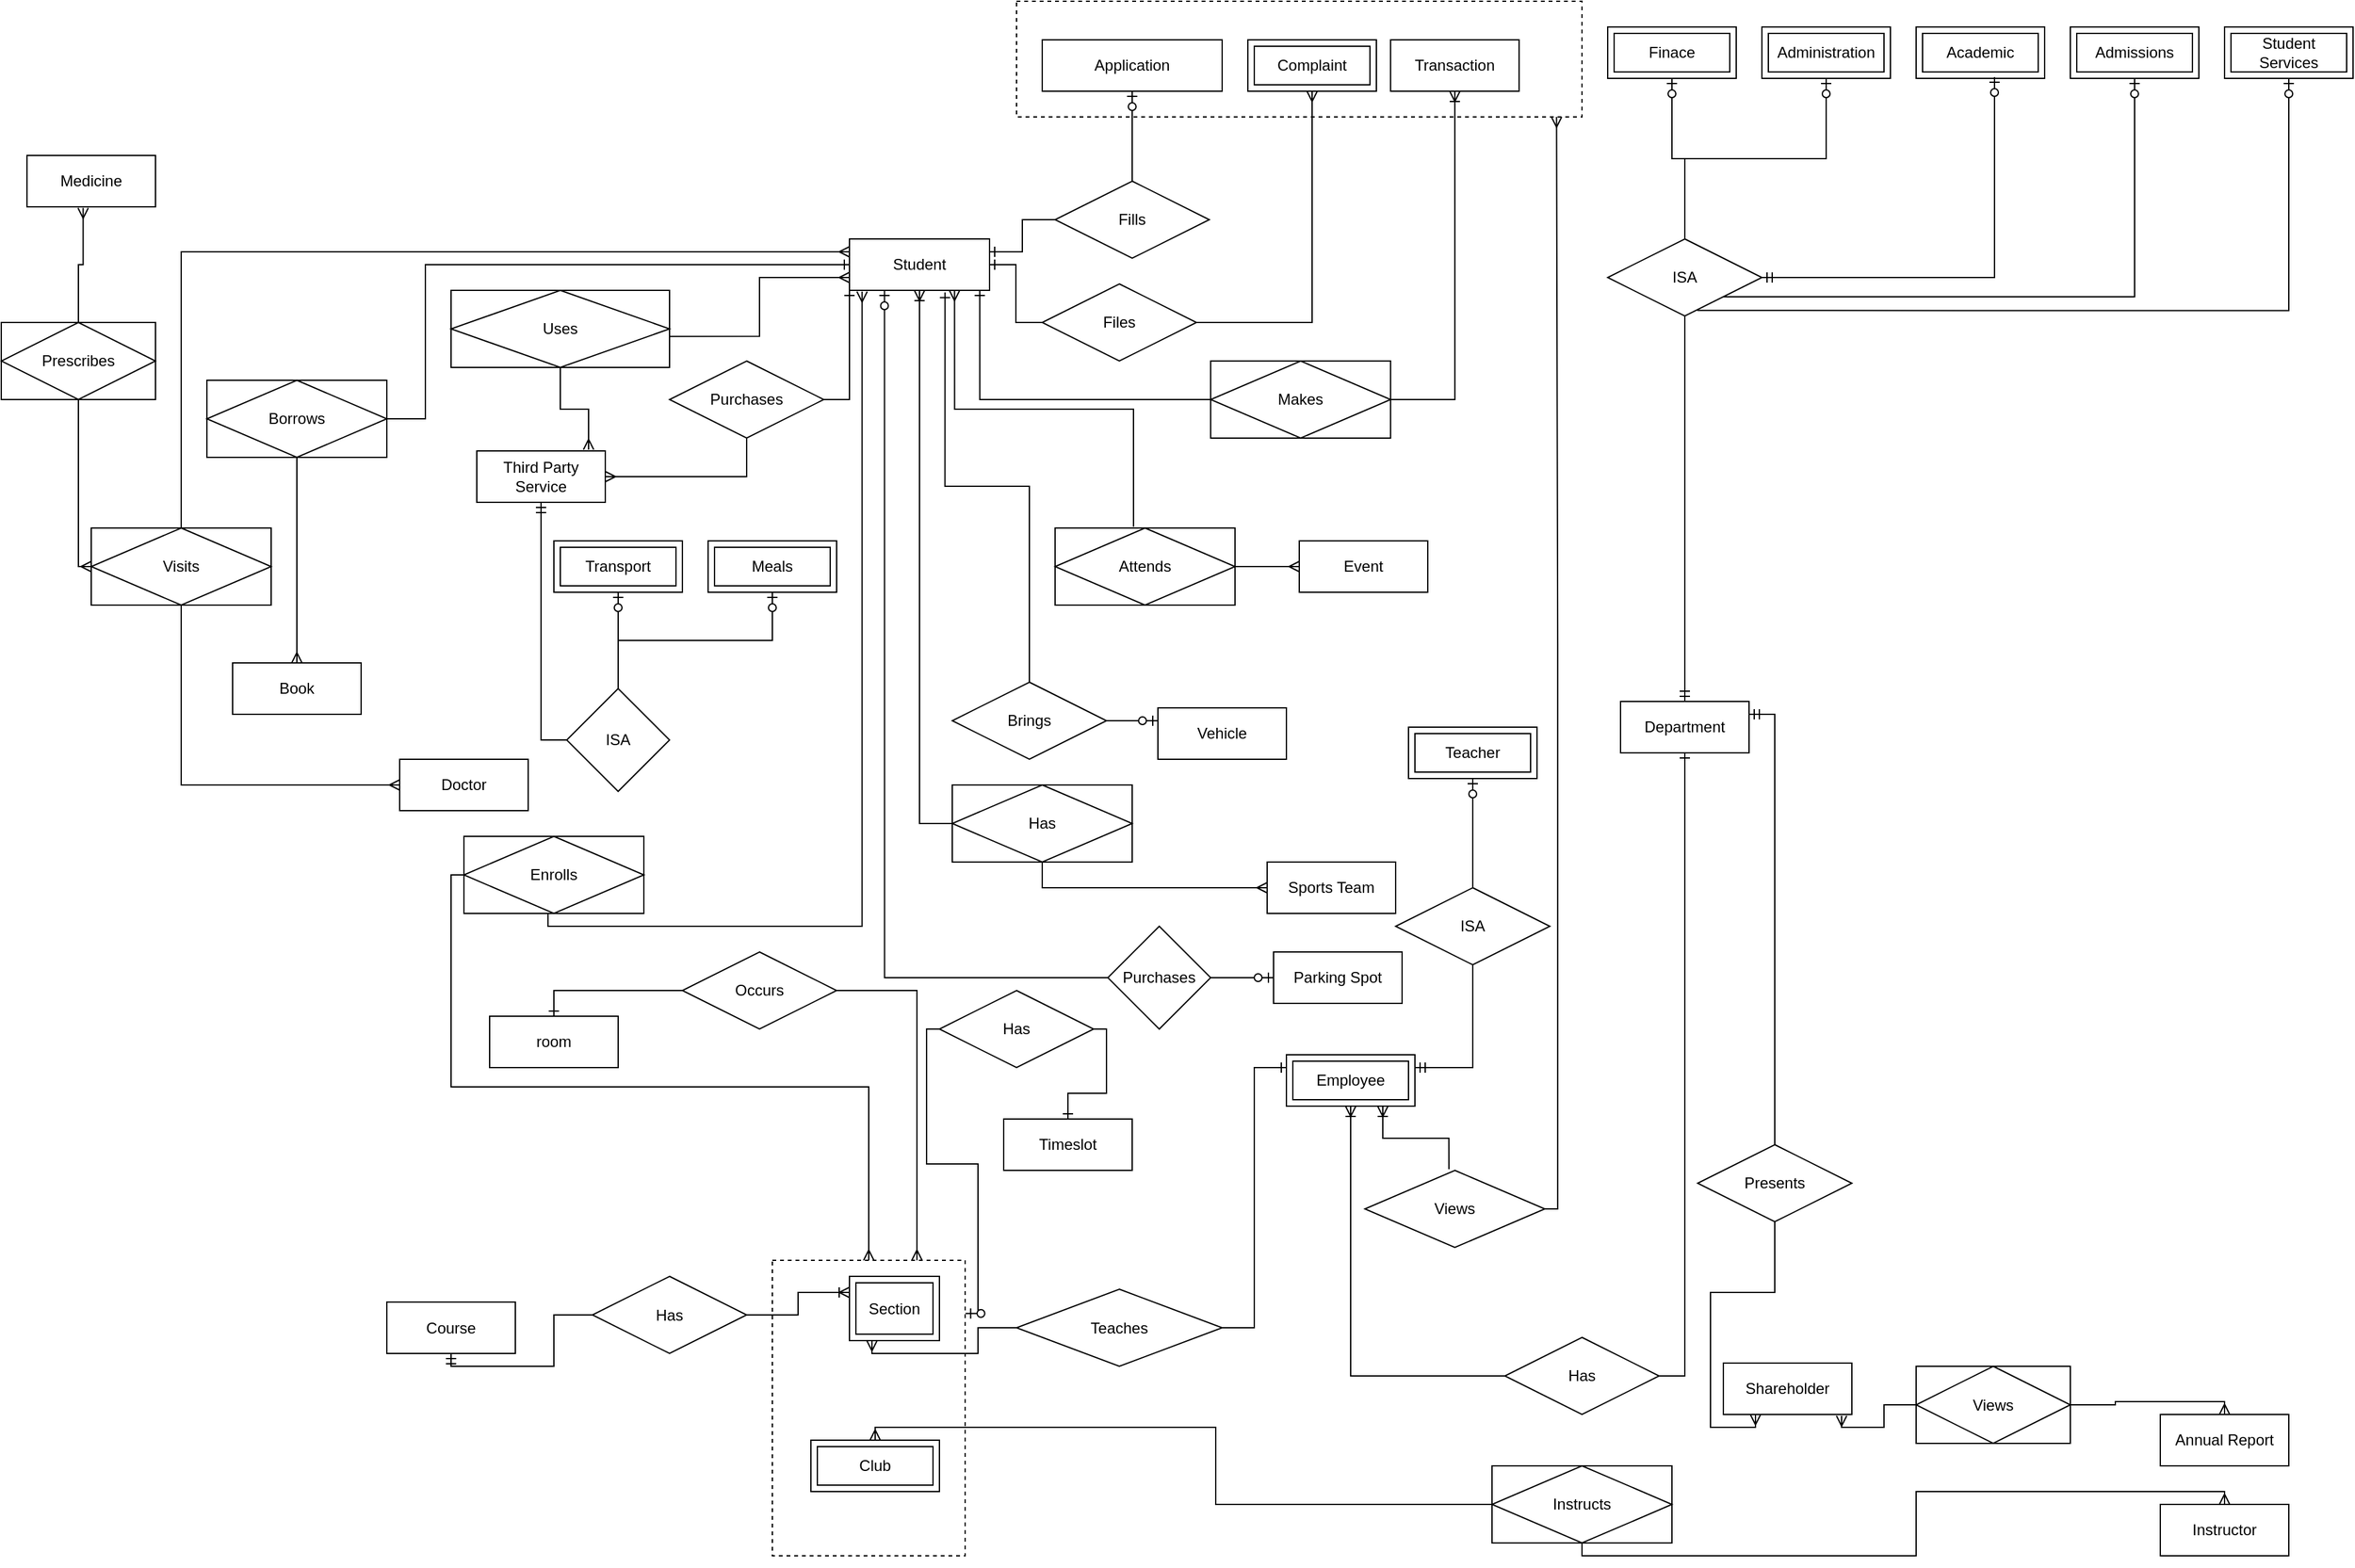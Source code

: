 <mxfile version="17.0.0" type="device"><diagram id="R2lEEEUBdFMjLlhIrx00" name="Page-1"><mxGraphModel dx="-1499" dy="3424" grid="1" gridSize="10" guides="1" tooltips="1" connect="1" arrows="1" fold="1" page="1" pageScale="1" pageWidth="850" pageHeight="1100" math="0" shadow="0" extFonts="Permanent Marker^https://fonts.googleapis.com/css?family=Permanent+Marker"><root><mxCell id="0"/><mxCell id="1" parent="0"/><mxCell id="kJgljm-TFqmioQHPoVgg-9" value="Student" style="whiteSpace=wrap;html=1;align=center;verticalAlign=middle;" parent="1" vertex="1"><mxGeometry x="4350" y="-1895" width="109" height="40" as="geometry"/></mxCell><mxCell id="kJgljm-TFqmioQHPoVgg-23" value="Department" style="whiteSpace=wrap;html=1;align=center;verticalAlign=middle;" parent="1" vertex="1"><mxGeometry x="4950" y="-1535" width="100" height="40" as="geometry"/></mxCell><mxCell id="kJgljm-TFqmioQHPoVgg-28" value="Application" style="whiteSpace=wrap;html=1;align=center;verticalAlign=middle;" parent="1" vertex="1"><mxGeometry x="4500" y="-2050" width="140" height="40" as="geometry"/></mxCell><mxCell id="kJgljm-TFqmioQHPoVgg-39" value="Employee" style="shape=ext;margin=3;double=1;whiteSpace=wrap;html=1;align=center;verticalAlign=middle;" parent="1" vertex="1"><mxGeometry x="4690" y="-1260" width="100" height="40" as="geometry"/></mxCell><mxCell id="kJgljm-TFqmioQHPoVgg-48" value="Parking Spot" style="whiteSpace=wrap;html=1;align=center;verticalAlign=middle;" parent="1" vertex="1"><mxGeometry x="4680" y="-1340" width="100" height="40" as="geometry"/></mxCell><mxCell id="kJgljm-TFqmioQHPoVgg-53" value="Course" style="whiteSpace=wrap;html=1;align=center;verticalAlign=middle;" parent="1" vertex="1"><mxGeometry x="3990" y="-1067.5" width="100" height="40" as="geometry"/></mxCell><mxCell id="kJgljm-TFqmioQHPoVgg-60" value="Section" style="shape=ext;margin=3;double=1;whiteSpace=wrap;html=1;align=center;fontFamily=Helvetica;fontSize=12;fontColor=rgb(0, 0, 0);strokeColor=rgb(0, 0, 0);fillColor=rgb(255, 255, 255);verticalAlign=middle;" parent="1" vertex="1"><mxGeometry x="4350" y="-1087.5" width="70" height="50" as="geometry"/></mxCell><mxCell id="kJgljm-TFqmioQHPoVgg-70" value="Teacher" style="shape=ext;margin=3;double=1;whiteSpace=wrap;html=1;align=center;fontFamily=Helvetica;fontSize=12;fontColor=rgb(0, 0, 0);strokeColor=rgb(0, 0, 0);fillColor=rgb(255, 255, 255);verticalAlign=middle;" parent="1" vertex="1"><mxGeometry x="4785" y="-1515" width="100" height="40" as="geometry"/></mxCell><mxCell id="kJgljm-TFqmioQHPoVgg-76" value="Third Party Service" style="whiteSpace=wrap;html=1;align=center;fontFamily=Helvetica;fontSize=12;fontColor=rgb(0, 0, 0);strokeColor=rgb(0, 0, 0);fillColor=rgb(255, 255, 255);" parent="1" vertex="1"><mxGeometry x="4060" y="-1730" width="100" height="40" as="geometry"/></mxCell><mxCell id="kJgljm-TFqmioQHPoVgg-83" value="Club" style="shape=ext;margin=3;double=1;whiteSpace=wrap;html=1;align=center;fontFamily=Helvetica;fontSize=12;fontColor=rgb(0, 0, 0);strokeColor=rgb(0, 0, 0);fillColor=rgb(255, 255, 255);verticalAlign=middle;" parent="1" vertex="1"><mxGeometry x="4320" y="-960" width="100" height="40" as="geometry"/></mxCell><mxCell id="kJgljm-TFqmioQHPoVgg-90" value="Instructor" style="whiteSpace=wrap;html=1;align=center;verticalAlign=middle;" parent="1" vertex="1"><mxGeometry x="5370" y="-910" width="100" height="40" as="geometry"/></mxCell><mxCell id="kJgljm-TFqmioQHPoVgg-95" value="Complaint" style="shape=ext;margin=3;double=1;whiteSpace=wrap;html=1;align=center;fontFamily=Helvetica;fontSize=12;fontColor=rgb(0, 0, 0);strokeColor=rgb(0, 0, 0);fillColor=rgb(255, 255, 255);verticalAlign=middle;" parent="1" vertex="1"><mxGeometry x="4660" y="-2050" width="100" height="40" as="geometry"/></mxCell><mxCell id="kJgljm-TFqmioQHPoVgg-102" value="Book" style="whiteSpace=wrap;html=1;align=center;verticalAlign=middle;" parent="1" vertex="1"><mxGeometry x="3870" y="-1565" width="100" height="40" as="geometry"/></mxCell><mxCell id="kJgljm-TFqmioQHPoVgg-117" value="room" style="whiteSpace=wrap;html=1;align=center;verticalAlign=middle;" parent="1" vertex="1"><mxGeometry x="4070" y="-1290" width="100" height="40" as="geometry"/></mxCell><mxCell id="kJgljm-TFqmioQHPoVgg-129" value="Annual Report" style="whiteSpace=wrap;html=1;align=center;verticalAlign=middle;" parent="1" vertex="1"><mxGeometry x="5370" y="-980" width="100" height="40" as="geometry"/></mxCell><mxCell id="kJgljm-TFqmioQHPoVgg-141" value="Shareholder" style="whiteSpace=wrap;html=1;align=center;verticalAlign=middle;" parent="1" vertex="1"><mxGeometry x="5030" y="-1020" width="100" height="40" as="geometry"/></mxCell><mxCell id="kJgljm-TFqmioQHPoVgg-148" value="Timeslot" style="whiteSpace=wrap;html=1;align=center;verticalAlign=middle;" parent="1" vertex="1"><mxGeometry x="4470" y="-1210" width="100" height="40" as="geometry"/></mxCell><mxCell id="kJgljm-TFqmioQHPoVgg-163" value="Doctor" style="whiteSpace=wrap;html=1;align=center;verticalAlign=middle;" parent="1" vertex="1"><mxGeometry x="4000" y="-1490" width="100" height="40" as="geometry"/></mxCell><mxCell id="kJgljm-TFqmioQHPoVgg-170" value="Medicine" style="whiteSpace=wrap;html=1;align=center;verticalAlign=middle;" parent="1" vertex="1"><mxGeometry x="3710" y="-1960" width="100" height="40" as="geometry"/></mxCell><mxCell id="kJgljm-TFqmioQHPoVgg-177" value="Event" style="whiteSpace=wrap;html=1;align=center;verticalAlign=middle;" parent="1" vertex="1"><mxGeometry x="4700" y="-1660" width="100" height="40" as="geometry"/></mxCell><mxCell id="kJgljm-TFqmioQHPoVgg-184" value="Sports Team" style="whiteSpace=wrap;html=1;align=center;verticalAlign=middle;" parent="1" vertex="1"><mxGeometry x="4675" y="-1410" width="100" height="40" as="geometry"/></mxCell><mxCell id="kJgljm-TFqmioQHPoVgg-197" value="Transaction" style="whiteSpace=wrap;html=1;align=center;verticalAlign=middle;" parent="1" vertex="1"><mxGeometry x="4771.07" y="-2050" width="100" height="40" as="geometry"/></mxCell><mxCell id="bBThpypVU6aCzgnlbDFg-17" value="Fills" style="shape=rhombus;perimeter=rhombusPerimeter;whiteSpace=wrap;html=1;align=center;verticalAlign=middle;" parent="1" vertex="1"><mxGeometry x="4510" y="-1940" width="120" height="60" as="geometry"/></mxCell><mxCell id="bBThpypVU6aCzgnlbDFg-18" value="" style="edgeStyle=orthogonalEdgeStyle;fontSize=12;html=1;endArrow=ERone;endFill=1;rounded=0;exitX=0;exitY=0.5;exitDx=0;exitDy=0;entryX=1;entryY=0.25;entryDx=0;entryDy=0;verticalAlign=middle;" parent="1" source="bBThpypVU6aCzgnlbDFg-17" target="kJgljm-TFqmioQHPoVgg-9" edge="1"><mxGeometry width="100" height="100" relative="1" as="geometry"><mxPoint x="3590" y="-1010" as="sourcePoint"/><mxPoint x="4510" y="-1780" as="targetPoint"/></mxGeometry></mxCell><mxCell id="bBThpypVU6aCzgnlbDFg-19" value="" style="edgeStyle=orthogonalEdgeStyle;fontSize=12;html=1;endArrow=ERzeroToOne;endFill=1;rounded=0;entryX=0.5;entryY=1;entryDx=0;entryDy=0;verticalAlign=middle;" parent="1" source="bBThpypVU6aCzgnlbDFg-17" target="kJgljm-TFqmioQHPoVgg-28" edge="1"><mxGeometry width="100" height="100" relative="1" as="geometry"><mxPoint x="2232.5" y="-1652.5" as="sourcePoint"/><mxPoint x="4372.5" y="-1932.5" as="targetPoint"/></mxGeometry></mxCell><mxCell id="bBThpypVU6aCzgnlbDFg-22" value="" style="edgeStyle=orthogonalEdgeStyle;fontSize=12;html=1;endArrow=ERone;endFill=1;rounded=0;entryX=0.682;entryY=1.042;entryDx=0;entryDy=0;entryPerimeter=0;exitX=0.5;exitY=0;exitDx=0;exitDy=0;verticalAlign=middle;" parent="1" source="y8WqryT-nxJEAWBiG_VN-16" target="kJgljm-TFqmioQHPoVgg-9" edge="1"><mxGeometry width="100" height="100" relative="1" as="geometry"><mxPoint x="4470" y="-1020" as="sourcePoint"/><mxPoint x="3590" y="-900" as="targetPoint"/></mxGeometry></mxCell><mxCell id="bBThpypVU6aCzgnlbDFg-23" value="" style="edgeStyle=orthogonalEdgeStyle;fontSize=12;html=1;endArrow=ERzeroToOne;endFill=1;rounded=0;entryX=0;entryY=0.25;entryDx=0;entryDy=0;verticalAlign=middle;exitX=1;exitY=0.5;exitDx=0;exitDy=0;" parent="1" source="y8WqryT-nxJEAWBiG_VN-16" target="y8WqryT-nxJEAWBiG_VN-7" edge="1"><mxGeometry width="100" height="100" relative="1" as="geometry"><mxPoint x="4530" y="-990" as="sourcePoint"/><mxPoint x="4875" y="-950" as="targetPoint"/></mxGeometry></mxCell><mxCell id="bBThpypVU6aCzgnlbDFg-24" value="Purchases" style="rhombus;whiteSpace=wrap;html=1;verticalAlign=middle;" parent="1" vertex="1"><mxGeometry x="4551.07" y="-1360" width="80" height="80" as="geometry"/></mxCell><mxCell id="bBThpypVU6aCzgnlbDFg-25" value="" style="edgeStyle=orthogonalEdgeStyle;fontSize=12;html=1;endArrow=ERzeroToOne;endFill=1;rounded=0;exitX=1;exitY=0.5;exitDx=0;exitDy=0;verticalAlign=middle;" parent="1" source="bBThpypVU6aCzgnlbDFg-24" target="kJgljm-TFqmioQHPoVgg-48" edge="1"><mxGeometry width="100" height="100" relative="1" as="geometry"><mxPoint x="2370" y="-590" as="sourcePoint"/><mxPoint x="2470" y="-690" as="targetPoint"/></mxGeometry></mxCell><mxCell id="bBThpypVU6aCzgnlbDFg-26" value="" style="edgeStyle=orthogonalEdgeStyle;fontSize=12;html=1;endArrow=ERzeroToOne;endFill=1;rounded=0;entryX=0.25;entryY=1;entryDx=0;entryDy=0;exitX=0;exitY=0.5;exitDx=0;exitDy=0;verticalAlign=middle;" parent="1" source="bBThpypVU6aCzgnlbDFg-24" target="kJgljm-TFqmioQHPoVgg-9" edge="1"><mxGeometry width="100" height="100" relative="1" as="geometry"><mxPoint x="3160" y="-650" as="sourcePoint"/><mxPoint x="3260" y="-750" as="targetPoint"/></mxGeometry></mxCell><mxCell id="bBThpypVU6aCzgnlbDFg-32" value="" style="edgeStyle=orthogonalEdgeStyle;fontSize=12;html=1;endArrow=ERmany;rounded=0;exitX=0;exitY=0.5;exitDx=0;exitDy=0;verticalAlign=middle;" parent="1" source="bBThpypVU6aCzgnlbDFg-34" target="bBThpypVU6aCzgnlbDFg-40" edge="1"><mxGeometry width="100" height="100" relative="1" as="geometry"><mxPoint x="1040" y="-690" as="sourcePoint"/><mxPoint x="1060" y="-850" as="targetPoint"/></mxGeometry></mxCell><mxCell id="bBThpypVU6aCzgnlbDFg-33" value="" style="edgeStyle=orthogonalEdgeStyle;fontSize=12;html=1;endArrow=ERmany;rounded=0;exitX=0.467;exitY=1;exitDx=0;exitDy=0;entryX=0.09;entryY=1.025;entryDx=0;entryDy=0;entryPerimeter=0;verticalAlign=middle;exitPerimeter=0;" parent="1" source="bBThpypVU6aCzgnlbDFg-34" target="kJgljm-TFqmioQHPoVgg-9" edge="1"><mxGeometry width="100" height="100" relative="1" as="geometry"><mxPoint x="1120" y="-690" as="sourcePoint"/><mxPoint x="1300" y="-820" as="targetPoint"/></mxGeometry></mxCell><mxCell id="bBThpypVU6aCzgnlbDFg-34" value="Enrolls" style="shape=associativeEntity;whiteSpace=wrap;html=1;align=center;verticalAlign=middle;" parent="1" vertex="1"><mxGeometry x="4050" y="-1430" width="140" height="60" as="geometry"/></mxCell><mxCell id="bBThpypVU6aCzgnlbDFg-38" value="" style="edgeStyle=orthogonalEdgeStyle;fontSize=12;html=1;endArrow=ERmany;rounded=0;entryX=0.25;entryY=1;entryDx=0;entryDy=0;exitX=0;exitY=0.5;exitDx=0;exitDy=0;verticalAlign=middle;" parent="1" source="y8WqryT-nxJEAWBiG_VN-14" target="kJgljm-TFqmioQHPoVgg-60" edge="1"><mxGeometry width="100" height="100" relative="1" as="geometry"><mxPoint x="4215" y="-830" as="sourcePoint"/><mxPoint x="4435" y="-637.5" as="targetPoint"/></mxGeometry></mxCell><mxCell id="bBThpypVU6aCzgnlbDFg-39" value="" style="edgeStyle=orthogonalEdgeStyle;fontSize=12;html=1;endArrow=ERone;endFill=1;rounded=0;verticalAlign=middle;entryX=0;entryY=0.25;entryDx=0;entryDy=0;exitX=1;exitY=0.5;exitDx=0;exitDy=0;" parent="1" source="y8WqryT-nxJEAWBiG_VN-14" target="kJgljm-TFqmioQHPoVgg-39" edge="1"><mxGeometry width="100" height="100" relative="1" as="geometry"><mxPoint x="3120" y="-50" as="sourcePoint"/><mxPoint x="5050" y="-370" as="targetPoint"/></mxGeometry></mxCell><mxCell id="bBThpypVU6aCzgnlbDFg-40" value="" style="rounded=0;whiteSpace=wrap;html=1;fillColor=none;dashed=1;verticalAlign=middle;" parent="1" vertex="1"><mxGeometry x="4290" y="-1100" width="150" height="230" as="geometry"/></mxCell><mxCell id="bBThpypVU6aCzgnlbDFg-41" value="ISA" style="rhombus;whiteSpace=wrap;html=1;fillColor=none;verticalAlign=middle;" parent="1" vertex="1"><mxGeometry x="4130" y="-1545" width="80" height="80" as="geometry"/></mxCell><mxCell id="bBThpypVU6aCzgnlbDFg-43" value="Meals" style="shape=ext;margin=3;double=1;whiteSpace=wrap;html=1;align=center;fillColor=none;verticalAlign=middle;" parent="1" vertex="1"><mxGeometry x="4240" y="-1660" width="100" height="40" as="geometry"/></mxCell><mxCell id="bBThpypVU6aCzgnlbDFg-44" value="Transport" style="shape=ext;margin=3;double=1;whiteSpace=wrap;html=1;align=center;fillColor=none;verticalAlign=middle;" parent="1" vertex="1"><mxGeometry x="4120" y="-1660" width="100" height="40" as="geometry"/></mxCell><mxCell id="bBThpypVU6aCzgnlbDFg-45" value="" style="edgeStyle=orthogonalEdgeStyle;fontSize=12;html=1;endArrow=ERzeroToOne;endFill=1;rounded=0;exitX=0.5;exitY=0;exitDx=0;exitDy=0;entryX=0.5;entryY=1;entryDx=0;entryDy=0;verticalAlign=middle;" parent="1" source="bBThpypVU6aCzgnlbDFg-41" target="bBThpypVU6aCzgnlbDFg-43" edge="1"><mxGeometry width="100" height="100" relative="1" as="geometry"><mxPoint x="3870" y="-1310" as="sourcePoint"/><mxPoint x="3970" y="-1410" as="targetPoint"/></mxGeometry></mxCell><mxCell id="bBThpypVU6aCzgnlbDFg-46" value="" style="edgeStyle=orthogonalEdgeStyle;fontSize=12;html=1;endArrow=ERzeroToOne;endFill=1;rounded=0;exitX=0.5;exitY=0;exitDx=0;exitDy=0;entryX=0.5;entryY=1;entryDx=0;entryDy=0;verticalAlign=middle;" parent="1" source="bBThpypVU6aCzgnlbDFg-41" target="bBThpypVU6aCzgnlbDFg-44" edge="1"><mxGeometry width="100" height="100" relative="1" as="geometry"><mxPoint x="3910" y="-1260" as="sourcePoint"/><mxPoint x="4150" y="-1320" as="targetPoint"/></mxGeometry></mxCell><mxCell id="bBThpypVU6aCzgnlbDFg-49" value="" style="edgeStyle=orthogonalEdgeStyle;fontSize=12;html=1;endArrow=ERmandOne;rounded=0;entryX=0.5;entryY=1;entryDx=0;entryDy=0;exitX=0;exitY=0.5;exitDx=0;exitDy=0;verticalAlign=middle;" parent="1" source="bBThpypVU6aCzgnlbDFg-41" target="kJgljm-TFqmioQHPoVgg-76" edge="1"><mxGeometry width="100" height="100" relative="1" as="geometry"><mxPoint x="2970" y="-590" as="sourcePoint"/><mxPoint x="3070" y="-690" as="targetPoint"/></mxGeometry></mxCell><mxCell id="bBThpypVU6aCzgnlbDFg-53" value="" style="edgeStyle=orthogonalEdgeStyle;fontSize=12;html=1;endArrow=ERmany;rounded=0;exitX=0.5;exitY=1;exitDx=0;exitDy=0;entryX=1;entryY=0.5;entryDx=0;entryDy=0;verticalAlign=middle;" parent="1" source="y8WqryT-nxJEAWBiG_VN-17" target="kJgljm-TFqmioQHPoVgg-76" edge="1"><mxGeometry width="100" height="100" relative="1" as="geometry"><mxPoint x="4265" y="-670" as="sourcePoint"/><mxPoint x="3690" y="-380" as="targetPoint"/></mxGeometry></mxCell><mxCell id="bBThpypVU6aCzgnlbDFg-54" value="" style="edgeStyle=orthogonalEdgeStyle;fontSize=12;html=1;endArrow=ERone;endFill=1;rounded=0;exitX=1;exitY=0.5;exitDx=0;exitDy=0;entryX=0;entryY=1;entryDx=0;entryDy=0;verticalAlign=middle;" parent="1" source="y8WqryT-nxJEAWBiG_VN-17" target="kJgljm-TFqmioQHPoVgg-9" edge="1"><mxGeometry width="100" height="100" relative="1" as="geometry"><mxPoint x="4265" y="-730" as="sourcePoint"/><mxPoint x="3950" y="-720" as="targetPoint"/></mxGeometry></mxCell><mxCell id="bBThpypVU6aCzgnlbDFg-59" value="" style="edgeStyle=orthogonalEdgeStyle;fontSize=12;html=1;endArrow=ERmany;rounded=0;entryX=0.87;entryY=-0.025;entryDx=0;entryDy=0;entryPerimeter=0;verticalAlign=middle;" parent="1" source="YHPPFGFbUTBB-6Nilrmf-4" target="kJgljm-TFqmioQHPoVgg-76" edge="1"><mxGeometry width="100" height="100" relative="1" as="geometry"><mxPoint x="4290" y="-1820" as="sourcePoint"/><mxPoint x="500" y="-1105" as="targetPoint"/></mxGeometry></mxCell><mxCell id="bBThpypVU6aCzgnlbDFg-60" value="" style="edgeStyle=orthogonalEdgeStyle;fontSize=12;html=1;endArrow=ERmany;rounded=0;entryX=0;entryY=0.75;entryDx=0;entryDy=0;verticalAlign=middle;exitX=0.973;exitY=0.597;exitDx=0;exitDy=0;exitPerimeter=0;" parent="1" source="YHPPFGFbUTBB-6Nilrmf-4" target="kJgljm-TFqmioQHPoVgg-9" edge="1"><mxGeometry width="100" height="100" relative="1" as="geometry"><mxPoint x="4210" y="-650" as="sourcePoint"/><mxPoint x="4260" y="-1490" as="targetPoint"/></mxGeometry></mxCell><mxCell id="bBThpypVU6aCzgnlbDFg-62" value="" style="edgeStyle=orthogonalEdgeStyle;fontSize=12;html=1;endArrow=ERmany;rounded=0;entryX=0.5;entryY=1;entryDx=0;entryDy=0;verticalAlign=middle;exitX=1;exitY=0.5;exitDx=0;exitDy=0;" parent="1" source="y8WqryT-nxJEAWBiG_VN-10" target="kJgljm-TFqmioQHPoVgg-95" edge="1"><mxGeometry width="100" height="100" relative="1" as="geometry"><mxPoint x="5183.04" y="-1691.02" as="sourcePoint"/><mxPoint x="4290" y="-1090" as="targetPoint"/></mxGeometry></mxCell><mxCell id="bBThpypVU6aCzgnlbDFg-63" value="" style="edgeStyle=orthogonalEdgeStyle;fontSize=12;html=1;endArrow=ERone;endFill=1;rounded=0;entryX=1;entryY=0.5;entryDx=0;entryDy=0;exitX=0;exitY=0.5;exitDx=0;exitDy=0;verticalAlign=middle;" parent="1" source="y8WqryT-nxJEAWBiG_VN-10" target="kJgljm-TFqmioQHPoVgg-9" edge="1"><mxGeometry width="100" height="100" relative="1" as="geometry"><mxPoint x="5070" y="-1690" as="sourcePoint"/><mxPoint x="4090" y="-1230" as="targetPoint"/></mxGeometry></mxCell><mxCell id="bBThpypVU6aCzgnlbDFg-64" value="Borrows" style="shape=associativeEntity;whiteSpace=wrap;html=1;align=center;fillColor=none;verticalAlign=middle;" parent="1" vertex="1"><mxGeometry x="3850" y="-1785" width="140" height="60" as="geometry"/></mxCell><mxCell id="bBThpypVU6aCzgnlbDFg-65" value="" style="edgeStyle=orthogonalEdgeStyle;fontSize=12;html=1;endArrow=ERmany;rounded=0;entryX=0.5;entryY=0;entryDx=0;entryDy=0;verticalAlign=middle;" parent="1" source="bBThpypVU6aCzgnlbDFg-64" target="kJgljm-TFqmioQHPoVgg-102" edge="1"><mxGeometry width="100" height="100" relative="1" as="geometry"><mxPoint x="3170" y="-1440" as="sourcePoint"/><mxPoint x="3270" y="-1540" as="targetPoint"/></mxGeometry></mxCell><mxCell id="bBThpypVU6aCzgnlbDFg-66" value="" style="edgeStyle=orthogonalEdgeStyle;fontSize=12;html=1;endArrow=ERone;endFill=1;rounded=0;entryX=0;entryY=0.5;entryDx=0;entryDy=0;exitX=1;exitY=0.5;exitDx=0;exitDy=0;verticalAlign=middle;" parent="1" source="bBThpypVU6aCzgnlbDFg-64" target="kJgljm-TFqmioQHPoVgg-9" edge="1"><mxGeometry width="100" height="100" relative="1" as="geometry"><mxPoint x="3460" y="-850" as="sourcePoint"/><mxPoint x="3560" y="-950" as="targetPoint"/><Array as="points"><mxPoint x="4020" y="-1755"/><mxPoint x="4020" y="-1875"/></Array></mxGeometry></mxCell><mxCell id="bBThpypVU6aCzgnlbDFg-67" value="Visits" style="shape=associativeEntity;whiteSpace=wrap;html=1;align=center;fillColor=none;verticalAlign=middle;" parent="1" vertex="1"><mxGeometry x="3760" y="-1670" width="140" height="60" as="geometry"/></mxCell><mxCell id="bBThpypVU6aCzgnlbDFg-69" value="" style="edgeStyle=orthogonalEdgeStyle;fontSize=12;html=1;endArrow=ERmany;rounded=0;entryX=0;entryY=0.5;entryDx=0;entryDy=0;verticalAlign=middle;exitX=0.5;exitY=1;exitDx=0;exitDy=0;" parent="1" source="bBThpypVU6aCzgnlbDFg-67" target="kJgljm-TFqmioQHPoVgg-163" edge="1"><mxGeometry width="100" height="100" relative="1" as="geometry"><mxPoint x="3170" y="-820" as="sourcePoint"/><mxPoint x="3270" y="-920" as="targetPoint"/></mxGeometry></mxCell><mxCell id="bBThpypVU6aCzgnlbDFg-70" value="" style="edgeStyle=orthogonalEdgeStyle;fontSize=12;html=1;endArrow=ERmany;rounded=0;entryX=0;entryY=0.25;entryDx=0;entryDy=0;exitX=0.5;exitY=0;exitDx=0;exitDy=0;verticalAlign=middle;" parent="1" source="bBThpypVU6aCzgnlbDFg-67" target="kJgljm-TFqmioQHPoVgg-9" edge="1"><mxGeometry width="100" height="100" relative="1" as="geometry"><mxPoint x="3320" y="-720" as="sourcePoint"/><mxPoint x="4120" y="-2030" as="targetPoint"/></mxGeometry></mxCell><mxCell id="bBThpypVU6aCzgnlbDFg-72" value="Attends" style="shape=associativeEntity;whiteSpace=wrap;html=1;align=center;fillColor=none;verticalAlign=middle;" parent="1" vertex="1"><mxGeometry x="4510" y="-1670" width="140" height="60" as="geometry"/></mxCell><mxCell id="bBThpypVU6aCzgnlbDFg-74" value="" style="edgeStyle=orthogonalEdgeStyle;fontSize=12;html=1;endArrow=ERmany;rounded=0;entryX=0;entryY=0.5;entryDx=0;entryDy=0;verticalAlign=middle;" parent="1" source="bBThpypVU6aCzgnlbDFg-72" target="kJgljm-TFqmioQHPoVgg-177" edge="1"><mxGeometry width="100" height="100" relative="1" as="geometry"><mxPoint x="3660" y="210" as="sourcePoint"/><mxPoint x="3760" y="110" as="targetPoint"/></mxGeometry></mxCell><mxCell id="bBThpypVU6aCzgnlbDFg-75" value="" style="edgeStyle=orthogonalEdgeStyle;fontSize=12;html=1;endArrow=ERmany;rounded=0;entryX=0.75;entryY=1;entryDx=0;entryDy=0;exitX=0.436;exitY=-0.017;exitDx=0;exitDy=0;exitPerimeter=0;verticalAlign=middle;" parent="1" source="bBThpypVU6aCzgnlbDFg-72" target="kJgljm-TFqmioQHPoVgg-9" edge="1"><mxGeometry width="100" height="100" relative="1" as="geometry"><mxPoint x="3520" y="-360" as="sourcePoint"/><mxPoint x="3620" y="-460" as="targetPoint"/></mxGeometry></mxCell><mxCell id="bBThpypVU6aCzgnlbDFg-76" value="Has" style="shape=associativeEntity;whiteSpace=wrap;html=1;align=center;fillColor=none;verticalAlign=middle;" parent="1" vertex="1"><mxGeometry x="4430" y="-1470" width="140" height="60" as="geometry"/></mxCell><mxCell id="bBThpypVU6aCzgnlbDFg-77" value="" style="edgeStyle=orthogonalEdgeStyle;fontSize=12;html=1;endArrow=ERmany;rounded=0;exitX=0.5;exitY=1;exitDx=0;exitDy=0;verticalAlign=middle;" parent="1" source="bBThpypVU6aCzgnlbDFg-76" target="kJgljm-TFqmioQHPoVgg-184" edge="1"><mxGeometry width="100" height="100" relative="1" as="geometry"><mxPoint x="1600" y="390" as="sourcePoint"/><mxPoint x="4590" y="110" as="targetPoint"/></mxGeometry></mxCell><mxCell id="bBThpypVU6aCzgnlbDFg-79" value="" style="edgeStyle=orthogonalEdgeStyle;fontSize=12;html=1;endArrow=ERoneToMany;rounded=0;exitX=0;exitY=0.5;exitDx=0;exitDy=0;entryX=0.5;entryY=1;entryDx=0;entryDy=0;verticalAlign=middle;" parent="1" source="bBThpypVU6aCzgnlbDFg-76" target="kJgljm-TFqmioQHPoVgg-9" edge="1"><mxGeometry width="100" height="100" relative="1" as="geometry"><mxPoint x="1700" y="-240" as="sourcePoint"/><mxPoint x="4410" y="-1810" as="targetPoint"/></mxGeometry></mxCell><mxCell id="bBThpypVU6aCzgnlbDFg-80" value="Makes" style="shape=associativeEntity;whiteSpace=wrap;html=1;align=center;fillColor=none;verticalAlign=middle;" parent="1" vertex="1"><mxGeometry x="4631.07" y="-1800" width="140" height="60" as="geometry"/></mxCell><mxCell id="bBThpypVU6aCzgnlbDFg-81" value="" style="edgeStyle=orthogonalEdgeStyle;fontSize=12;html=1;endArrow=ERoneToMany;rounded=0;exitX=1;exitY=0.5;exitDx=0;exitDy=0;entryX=0.5;entryY=1;entryDx=0;entryDy=0;verticalAlign=middle;" parent="1" source="bBThpypVU6aCzgnlbDFg-80" target="kJgljm-TFqmioQHPoVgg-197" edge="1"><mxGeometry width="100" height="100" relative="1" as="geometry"><mxPoint x="5360" y="-1040" as="sourcePoint"/><mxPoint x="5460" y="-1140" as="targetPoint"/></mxGeometry></mxCell><mxCell id="bBThpypVU6aCzgnlbDFg-82" value="" style="edgeStyle=orthogonalEdgeStyle;fontSize=12;html=1;endArrow=ERone;endFill=1;rounded=0;exitX=0;exitY=0.5;exitDx=0;exitDy=0;entryX=0.93;entryY=1;entryDx=0;entryDy=0;entryPerimeter=0;verticalAlign=middle;" parent="1" source="bBThpypVU6aCzgnlbDFg-80" target="kJgljm-TFqmioQHPoVgg-9" edge="1"><mxGeometry width="100" height="100" relative="1" as="geometry"><mxPoint x="4770" y="-950" as="sourcePoint"/><mxPoint x="4870" y="-1050" as="targetPoint"/></mxGeometry></mxCell><mxCell id="bBThpypVU6aCzgnlbDFg-83" value="Has" style="shape=rhombus;perimeter=rhombusPerimeter;whiteSpace=wrap;html=1;align=center;fillColor=none;verticalAlign=middle;" parent="1" vertex="1"><mxGeometry x="4860" y="-1040" width="120" height="60" as="geometry"/></mxCell><mxCell id="bBThpypVU6aCzgnlbDFg-84" value="" style="edgeStyle=orthogonalEdgeStyle;fontSize=12;html=1;endArrow=ERoneToMany;rounded=0;entryX=0.5;entryY=1;entryDx=0;entryDy=0;exitX=0;exitY=0.5;exitDx=0;exitDy=0;verticalAlign=middle;" parent="1" source="bBThpypVU6aCzgnlbDFg-83" target="kJgljm-TFqmioQHPoVgg-39" edge="1"><mxGeometry width="100" height="100" relative="1" as="geometry"><mxPoint x="4980" y="-785" as="sourcePoint"/><mxPoint x="5080" y="-885" as="targetPoint"/></mxGeometry></mxCell><mxCell id="bBThpypVU6aCzgnlbDFg-85" value="" style="edgeStyle=orthogonalEdgeStyle;fontSize=12;html=1;endArrow=ERone;endFill=1;rounded=0;exitX=1;exitY=0.5;exitDx=0;exitDy=0;entryX=0.5;entryY=1;entryDx=0;entryDy=0;verticalAlign=middle;" parent="1" source="bBThpypVU6aCzgnlbDFg-83" target="kJgljm-TFqmioQHPoVgg-23" edge="1"><mxGeometry width="100" height="100" relative="1" as="geometry"><mxPoint x="1460" y="-730" as="sourcePoint"/><mxPoint x="1560" y="-830" as="targetPoint"/></mxGeometry></mxCell><mxCell id="bBThpypVU6aCzgnlbDFg-86" value="ISA" style="shape=rhombus;perimeter=rhombusPerimeter;whiteSpace=wrap;html=1;align=center;fillColor=none;verticalAlign=middle;" parent="1" vertex="1"><mxGeometry x="4940" y="-1895" width="120" height="60" as="geometry"/></mxCell><mxCell id="bBThpypVU6aCzgnlbDFg-87" value="" style="edgeStyle=orthogonalEdgeStyle;fontSize=12;html=1;endArrow=ERmandOne;rounded=0;entryX=0.5;entryY=0;entryDx=0;entryDy=0;verticalAlign=middle;exitX=0.5;exitY=1;exitDx=0;exitDy=0;" parent="1" source="bBThpypVU6aCzgnlbDFg-86" target="kJgljm-TFqmioQHPoVgg-23" edge="1"><mxGeometry width="100" height="100" relative="1" as="geometry"><mxPoint x="7847.5" y="-775" as="sourcePoint"/><mxPoint x="8067.5" y="-805" as="targetPoint"/></mxGeometry></mxCell><mxCell id="bBThpypVU6aCzgnlbDFg-88" value="Administration" style="shape=ext;margin=3;double=1;whiteSpace=wrap;html=1;align=center;fillColor=none;verticalAlign=middle;" parent="1" vertex="1"><mxGeometry x="5060" y="-2060" width="100" height="40" as="geometry"/></mxCell><mxCell id="bBThpypVU6aCzgnlbDFg-89" value="Academic" style="shape=ext;margin=3;double=1;whiteSpace=wrap;html=1;align=center;fillColor=none;verticalAlign=middle;" parent="1" vertex="1"><mxGeometry x="5180" y="-2060" width="100" height="40" as="geometry"/></mxCell><mxCell id="bBThpypVU6aCzgnlbDFg-90" value="" style="edgeStyle=orthogonalEdgeStyle;fontSize=12;html=1;endArrow=ERzeroToOne;endFill=1;rounded=0;entryX=0.5;entryY=1;entryDx=0;entryDy=0;exitX=0.5;exitY=0;exitDx=0;exitDy=0;verticalAlign=middle;" parent="1" source="bBThpypVU6aCzgnlbDFg-86" target="bBThpypVU6aCzgnlbDFg-88" edge="1"><mxGeometry width="100" height="100" relative="1" as="geometry"><mxPoint x="5230" y="-1860" as="sourcePoint"/><mxPoint x="5330" y="-1960" as="targetPoint"/></mxGeometry></mxCell><mxCell id="bBThpypVU6aCzgnlbDFg-91" value="" style="edgeStyle=orthogonalEdgeStyle;fontSize=12;html=1;endArrow=ERzeroToOne;startArrow=ERmandOne;rounded=0;entryX=0.61;entryY=0.975;entryDx=0;entryDy=0;entryPerimeter=0;exitX=1;exitY=0.5;exitDx=0;exitDy=0;verticalAlign=middle;" parent="1" source="bBThpypVU6aCzgnlbDFg-86" target="bBThpypVU6aCzgnlbDFg-89" edge="1"><mxGeometry width="100" height="100" relative="1" as="geometry"><mxPoint x="5450" y="-1840" as="sourcePoint"/><mxPoint x="5550" y="-1940" as="targetPoint"/></mxGeometry></mxCell><mxCell id="bBThpypVU6aCzgnlbDFg-92" value="Finace" style="shape=ext;margin=3;double=1;whiteSpace=wrap;html=1;align=center;fillColor=none;verticalAlign=middle;" parent="1" vertex="1"><mxGeometry x="4940" y="-2060" width="100" height="40" as="geometry"/></mxCell><mxCell id="bBThpypVU6aCzgnlbDFg-93" value="Admissions" style="shape=ext;margin=3;double=1;whiteSpace=wrap;html=1;align=center;fillColor=none;verticalAlign=middle;" parent="1" vertex="1"><mxGeometry x="5300" y="-2060" width="100" height="40" as="geometry"/></mxCell><mxCell id="bBThpypVU6aCzgnlbDFg-94" value="" style="edgeStyle=orthogonalEdgeStyle;fontSize=12;html=1;endArrow=ERzeroToOne;endFill=1;rounded=0;entryX=0.5;entryY=1;entryDx=0;entryDy=0;verticalAlign=middle;" parent="1" source="bBThpypVU6aCzgnlbDFg-86" target="bBThpypVU6aCzgnlbDFg-92" edge="1"><mxGeometry width="100" height="100" relative="1" as="geometry"><mxPoint x="5070" y="-1860" as="sourcePoint"/><mxPoint x="5170" y="-1960" as="targetPoint"/></mxGeometry></mxCell><mxCell id="bBThpypVU6aCzgnlbDFg-95" value="" style="edgeStyle=orthogonalEdgeStyle;fontSize=12;html=1;endArrow=ERzeroToOne;endFill=1;rounded=0;exitX=1;exitY=1;exitDx=0;exitDy=0;verticalAlign=middle;" parent="1" source="bBThpypVU6aCzgnlbDFg-86" target="bBThpypVU6aCzgnlbDFg-93" edge="1"><mxGeometry width="100" height="100" relative="1" as="geometry"><mxPoint x="5590" y="-1860" as="sourcePoint"/><mxPoint x="5690" y="-1960" as="targetPoint"/></mxGeometry></mxCell><mxCell id="Evrti892zpi6mMAJbKKL-1" value="Presents" style="shape=rhombus;perimeter=rhombusPerimeter;whiteSpace=wrap;html=1;align=center;verticalAlign=middle;" parent="1" vertex="1"><mxGeometry x="5010" y="-1190" width="120" height="60" as="geometry"/></mxCell><mxCell id="Evrti892zpi6mMAJbKKL-2" value="" style="edgeStyle=orthogonalEdgeStyle;fontSize=12;html=1;endArrow=ERmany;rounded=0;entryX=0.25;entryY=1;entryDx=0;entryDy=0;verticalAlign=middle;" parent="1" source="Evrti892zpi6mMAJbKKL-1" target="kJgljm-TFqmioQHPoVgg-141" edge="1"><mxGeometry width="100" height="100" relative="1" as="geometry"><mxPoint x="3160" y="-610" as="sourcePoint"/><mxPoint x="1740" y="-620" as="targetPoint"/></mxGeometry></mxCell><mxCell id="Evrti892zpi6mMAJbKKL-3" value="" style="edgeStyle=orthogonalEdgeStyle;fontSize=12;html=1;endArrow=ERmandOne;rounded=0;exitX=0.5;exitY=0;exitDx=0;exitDy=0;verticalAlign=middle;entryX=1;entryY=0.25;entryDx=0;entryDy=0;" parent="1" source="Evrti892zpi6mMAJbKKL-1" target="kJgljm-TFqmioQHPoVgg-23" edge="1"><mxGeometry width="100" height="100" relative="1" as="geometry"><mxPoint x="2470" y="-650" as="sourcePoint"/><mxPoint x="2570" y="-750" as="targetPoint"/></mxGeometry></mxCell><mxCell id="Evrti892zpi6mMAJbKKL-8" value="" style="edgeStyle=orthogonalEdgeStyle;fontSize=12;html=1;endArrow=ERmany;rounded=0;exitX=1;exitY=0.5;exitDx=0;exitDy=0;entryX=0.955;entryY=1;entryDx=0;entryDy=0;entryPerimeter=0;verticalAlign=middle;" parent="1" source="YHPPFGFbUTBB-6Nilrmf-11" target="Evrti892zpi6mMAJbKKL-12" edge="1"><mxGeometry width="100" height="100" relative="1" as="geometry"><mxPoint x="5450" y="-645" as="sourcePoint"/><mxPoint x="5810" y="-950" as="targetPoint"/></mxGeometry></mxCell><mxCell id="Evrti892zpi6mMAJbKKL-10" value="Student Services" style="shape=ext;margin=3;double=1;whiteSpace=wrap;html=1;align=center;verticalAlign=middle;" parent="1" vertex="1"><mxGeometry x="5420" y="-2060" width="100" height="40" as="geometry"/></mxCell><mxCell id="Evrti892zpi6mMAJbKKL-11" value="" style="edgeStyle=orthogonalEdgeStyle;fontSize=12;html=1;endArrow=ERzeroToOne;endFill=1;rounded=0;entryX=0.5;entryY=1;entryDx=0;entryDy=0;verticalAlign=middle;exitX=0.581;exitY=0.928;exitDx=0;exitDy=0;exitPerimeter=0;" parent="1" target="Evrti892zpi6mMAJbKKL-10" edge="1" source="bBThpypVU6aCzgnlbDFg-86"><mxGeometry width="100" height="100" relative="1" as="geometry"><mxPoint x="5372.5" y="-1875" as="sourcePoint"/><mxPoint x="5920" y="-1920" as="targetPoint"/></mxGeometry></mxCell><mxCell id="Evrti892zpi6mMAJbKKL-12" value="" style="rounded=0;whiteSpace=wrap;html=1;fillColor=none;dashed=1;verticalAlign=middle;" parent="1" vertex="1"><mxGeometry x="4480" y="-2080" width="440" height="90" as="geometry"/></mxCell><mxCell id="Evrti892zpi6mMAJbKKL-16" value="" style="edgeStyle=orthogonalEdgeStyle;fontSize=12;html=1;endArrow=ERone;endFill=1;rounded=0;entryX=0.5;entryY=0;entryDx=0;entryDy=0;exitX=0;exitY=0.5;exitDx=0;exitDy=0;verticalAlign=middle;" parent="1" source="y8WqryT-nxJEAWBiG_VN-12" target="kJgljm-TFqmioQHPoVgg-117" edge="1"><mxGeometry width="100" height="100" relative="1" as="geometry"><mxPoint x="2900" y="-1190" as="sourcePoint"/><mxPoint x="1480" y="-530" as="targetPoint"/></mxGeometry></mxCell><mxCell id="Evrti892zpi6mMAJbKKL-17" value="" style="edgeStyle=orthogonalEdgeStyle;fontSize=12;html=1;endArrow=ERmany;rounded=0;verticalAlign=middle;exitX=1;exitY=0.5;exitDx=0;exitDy=0;entryX=0.75;entryY=0;entryDx=0;entryDy=0;" parent="1" source="y8WqryT-nxJEAWBiG_VN-12" target="bBThpypVU6aCzgnlbDFg-40" edge="1"><mxGeometry width="100" height="100" relative="1" as="geometry"><mxPoint x="2840" y="-1160" as="sourcePoint"/><mxPoint x="1880" y="-470" as="targetPoint"/></mxGeometry></mxCell><mxCell id="Evrti892zpi6mMAJbKKL-20" value="" style="edgeStyle=orthogonalEdgeStyle;fontSize=12;html=1;endArrow=ERone;endFill=1;rounded=0;entryX=0.5;entryY=0;entryDx=0;entryDy=0;exitX=1;exitY=0.5;exitDx=0;exitDy=0;verticalAlign=middle;" parent="1" source="y8WqryT-nxJEAWBiG_VN-11" target="kJgljm-TFqmioQHPoVgg-148" edge="1"><mxGeometry width="100" height="100" relative="1" as="geometry"><mxPoint x="3200" y="-1210" as="sourcePoint"/><mxPoint x="3240" y="-960" as="targetPoint"/></mxGeometry></mxCell><mxCell id="Evrti892zpi6mMAJbKKL-21" value="" style="edgeStyle=orthogonalEdgeStyle;fontSize=12;html=1;endArrow=ERzeroToOne;endFill=1;rounded=0;exitX=0;exitY=0.5;exitDx=0;exitDy=0;verticalAlign=middle;entryX=1.002;entryY=0.18;entryDx=0;entryDy=0;entryPerimeter=0;" parent="1" source="y8WqryT-nxJEAWBiG_VN-11" target="bBThpypVU6aCzgnlbDFg-40" edge="1"><mxGeometry width="100" height="100" relative="1" as="geometry"><mxPoint x="3200" y="-1270" as="sourcePoint"/><mxPoint x="3590" y="-1250" as="targetPoint"/></mxGeometry></mxCell><mxCell id="Evrti892zpi6mMAJbKKL-22" value="Instructs" style="shape=associativeEntity;whiteSpace=wrap;html=1;align=center;fillColor=none;verticalAlign=middle;" parent="1" vertex="1"><mxGeometry x="4850" y="-940" width="140" height="60" as="geometry"/></mxCell><mxCell id="Evrti892zpi6mMAJbKKL-23" value="" style="edgeStyle=orthogonalEdgeStyle;fontSize=12;html=1;endArrow=ERmany;rounded=0;exitX=0;exitY=0.5;exitDx=0;exitDy=0;entryX=0.5;entryY=0;entryDx=0;entryDy=0;verticalAlign=middle;" parent="1" source="Evrti892zpi6mMAJbKKL-22" target="kJgljm-TFqmioQHPoVgg-83" edge="1"><mxGeometry width="100" height="100" relative="1" as="geometry"><mxPoint x="2530" y="-150" as="sourcePoint"/><mxPoint x="1710" y="-350" as="targetPoint"/></mxGeometry></mxCell><mxCell id="Evrti892zpi6mMAJbKKL-24" value="" style="edgeStyle=orthogonalEdgeStyle;fontSize=12;html=1;endArrow=ERmany;rounded=0;exitX=0.5;exitY=1;exitDx=0;exitDy=0;entryX=0.5;entryY=0;entryDx=0;entryDy=0;verticalAlign=middle;" parent="1" source="Evrti892zpi6mMAJbKKL-22" target="kJgljm-TFqmioQHPoVgg-90" edge="1"><mxGeometry width="100" height="100" relative="1" as="geometry"><mxPoint x="5640" y="360" as="sourcePoint"/><mxPoint x="5740" y="260" as="targetPoint"/></mxGeometry></mxCell><mxCell id="Evrti892zpi6mMAJbKKL-25" value="" style="edgeStyle=orthogonalEdgeStyle;fontSize=12;html=1;endArrow=ERoneToMany;rounded=0;entryX=0.75;entryY=1;entryDx=0;entryDy=0;verticalAlign=middle;exitX=0.467;exitY=-0.014;exitDx=0;exitDy=0;exitPerimeter=0;" parent="1" source="YHPPFGFbUTBB-6Nilrmf-11" target="kJgljm-TFqmioQHPoVgg-39" edge="1"><mxGeometry width="100" height="100" relative="1" as="geometry"><mxPoint x="5390" y="-675" as="sourcePoint"/><mxPoint x="5110" y="-805" as="targetPoint"/></mxGeometry></mxCell><mxCell id="Evrti892zpi6mMAJbKKL-27" value="" style="edgeStyle=orthogonalEdgeStyle;fontSize=12;html=1;endArrow=ERoneToMany;rounded=0;exitX=1;exitY=0.5;exitDx=0;exitDy=0;entryX=0;entryY=0.25;entryDx=0;entryDy=0;verticalAlign=middle;" parent="1" source="y8WqryT-nxJEAWBiG_VN-13" target="kJgljm-TFqmioQHPoVgg-60" edge="1"><mxGeometry width="100" height="100" relative="1" as="geometry"><mxPoint x="2410" y="77.5" as="sourcePoint"/><mxPoint x="2470" y="55" as="targetPoint"/></mxGeometry></mxCell><mxCell id="Evrti892zpi6mMAJbKKL-28" value="" style="edgeStyle=orthogonalEdgeStyle;fontSize=12;html=1;endArrow=ERmandOne;rounded=0;entryX=0.5;entryY=1;entryDx=0;entryDy=0;exitX=0;exitY=0.5;exitDx=0;exitDy=0;verticalAlign=middle;" parent="1" source="y8WqryT-nxJEAWBiG_VN-13" target="kJgljm-TFqmioQHPoVgg-53" edge="1"><mxGeometry width="100" height="100" relative="1" as="geometry"><mxPoint x="2298.04" y="76.48" as="sourcePoint"/><mxPoint x="2780" y="427.5" as="targetPoint"/></mxGeometry></mxCell><mxCell id="Evrti892zpi6mMAJbKKL-31" value="Views" style="shape=associativeEntity;whiteSpace=wrap;html=1;align=center;fontFamily=Helvetica;fontSize=12;fontColor=rgb(0, 0, 0);strokeColor=rgb(0, 0, 0);" parent="1" vertex="1"><mxGeometry x="5180" y="-1017.5" width="120" height="60" as="geometry"/></mxCell><mxCell id="Evrti892zpi6mMAJbKKL-33" value="" style="fontSize=12;html=1;endArrow=ERmany;rounded=0;entryX=0.5;entryY=0;entryDx=0;entryDy=0;edgeStyle=orthogonalEdgeStyle;verticalAlign=middle;" parent="1" source="Evrti892zpi6mMAJbKKL-31" target="kJgljm-TFqmioQHPoVgg-129" edge="1"><mxGeometry width="100" height="100" relative="1" as="geometry"><mxPoint x="5400" y="200" as="sourcePoint"/><mxPoint x="5500" y="100" as="targetPoint"/></mxGeometry></mxCell><mxCell id="Evrti892zpi6mMAJbKKL-35" value="" style="edgeStyle=orthogonalEdgeStyle;fontSize=12;html=1;endArrow=ERmany;rounded=0;entryX=0.92;entryY=1.025;entryDx=0;entryDy=0;entryPerimeter=0;verticalAlign=middle;" parent="1" source="Evrti892zpi6mMAJbKKL-31" target="kJgljm-TFqmioQHPoVgg-141" edge="1"><mxGeometry width="100" height="100" relative="1" as="geometry"><mxPoint x="150" y="-400" as="sourcePoint"/><mxPoint x="250" y="-500" as="targetPoint"/></mxGeometry></mxCell><mxCell id="YHPPFGFbUTBB-6Nilrmf-4" value="Uses" style="shape=associativeEntity;whiteSpace=wrap;html=1;align=center;" parent="1" vertex="1"><mxGeometry x="4040" y="-1855" width="170" height="60" as="geometry"/></mxCell><mxCell id="YHPPFGFbUTBB-6Nilrmf-5" value="Prescribes" style="shape=associativeEntity;whiteSpace=wrap;html=1;align=center;fontFamily=Helvetica;fontSize=12;fontColor=rgb(0, 0, 0);strokeColor=rgb(0, 0, 0);fillColor=rgb(255, 255, 255);" parent="1" vertex="1"><mxGeometry x="3690" y="-1830" width="120" height="60" as="geometry"/></mxCell><mxCell id="YHPPFGFbUTBB-6Nilrmf-6" value="" style="edgeStyle=orthogonalEdgeStyle;fontSize=12;html=1;endArrow=ERmany;rounded=0;entryX=0.437;entryY=1.021;entryDx=0;entryDy=0;entryPerimeter=0;exitX=0.5;exitY=0;exitDx=0;exitDy=0;" parent="1" source="YHPPFGFbUTBB-6Nilrmf-5" target="kJgljm-TFqmioQHPoVgg-170" edge="1"><mxGeometry width="100" height="100" relative="1" as="geometry"><mxPoint x="3560" y="-1830" as="sourcePoint"/><mxPoint x="3660" y="-1930" as="targetPoint"/></mxGeometry></mxCell><mxCell id="YHPPFGFbUTBB-6Nilrmf-8" value="" style="edgeStyle=orthogonalEdgeStyle;fontSize=12;html=1;endArrow=ERmany;rounded=0;entryX=0;entryY=0.5;entryDx=0;entryDy=0;" parent="1" source="YHPPFGFbUTBB-6Nilrmf-5" target="bBThpypVU6aCzgnlbDFg-67" edge="1"><mxGeometry width="100" height="100" relative="1" as="geometry"><mxPoint x="3490" y="-1830" as="sourcePoint"/><mxPoint x="3350" y="-1950" as="targetPoint"/></mxGeometry></mxCell><mxCell id="YHPPFGFbUTBB-6Nilrmf-11" value="Views" style="shape=rhombus;perimeter=rhombusPerimeter;whiteSpace=wrap;html=1;align=center;fontFamily=Helvetica;fontSize=12;fontColor=rgb(0, 0, 0);strokeColor=rgb(0, 0, 0);fillColor=rgb(255, 255, 255);" parent="1" vertex="1"><mxGeometry x="4751.07" y="-1170" width="140" height="60" as="geometry"/></mxCell><mxCell id="YHPPFGFbUTBB-6Nilrmf-49" value="" style="edgeStyle=orthogonalEdgeStyle;fontSize=12;html=1;endArrow=ERzeroToOne;endFill=1;rounded=0;entryX=0.5;entryY=1;entryDx=0;entryDy=0;" parent="1" source="y8WqryT-nxJEAWBiG_VN-15" target="kJgljm-TFqmioQHPoVgg-70" edge="1"><mxGeometry width="100" height="100" relative="1" as="geometry"><mxPoint x="5200" y="-565" as="sourcePoint"/><mxPoint x="5280" y="-740" as="targetPoint"/></mxGeometry></mxCell><mxCell id="YHPPFGFbUTBB-6Nilrmf-50" value="" style="edgeStyle=orthogonalEdgeStyle;fontSize=12;html=1;endArrow=ERmandOne;rounded=0;entryX=1;entryY=0.25;entryDx=0;entryDy=0;exitX=0.5;exitY=1;exitDx=0;exitDy=0;" parent="1" source="y8WqryT-nxJEAWBiG_VN-15" target="kJgljm-TFqmioQHPoVgg-39" edge="1"><mxGeometry width="100" height="100" relative="1" as="geometry"><mxPoint x="5200" y="-625" as="sourcePoint"/><mxPoint x="5260" y="-740" as="targetPoint"/></mxGeometry></mxCell><mxCell id="y8WqryT-nxJEAWBiG_VN-7" value="Vehicle" style="whiteSpace=wrap;html=1;align=center;" parent="1" vertex="1"><mxGeometry x="4590" y="-1530" width="100" height="40" as="geometry"/></mxCell><mxCell id="y8WqryT-nxJEAWBiG_VN-10" value="Files" style="shape=rhombus;perimeter=rhombusPerimeter;whiteSpace=wrap;html=1;align=center;" parent="1" vertex="1"><mxGeometry x="4500" y="-1860" width="120" height="60" as="geometry"/></mxCell><mxCell id="y8WqryT-nxJEAWBiG_VN-11" value="Has" style="shape=rhombus;perimeter=rhombusPerimeter;whiteSpace=wrap;html=1;align=center;" parent="1" vertex="1"><mxGeometry x="4420" y="-1310" width="120" height="60" as="geometry"/></mxCell><mxCell id="y8WqryT-nxJEAWBiG_VN-12" value="Occurs" style="shape=rhombus;perimeter=rhombusPerimeter;whiteSpace=wrap;html=1;align=center;" parent="1" vertex="1"><mxGeometry x="4220" y="-1340" width="120" height="60" as="geometry"/></mxCell><mxCell id="y8WqryT-nxJEAWBiG_VN-13" value="Has" style="shape=rhombus;perimeter=rhombusPerimeter;whiteSpace=wrap;html=1;align=center;" parent="1" vertex="1"><mxGeometry x="4150" y="-1087.5" width="120" height="60" as="geometry"/></mxCell><mxCell id="y8WqryT-nxJEAWBiG_VN-14" value="Teaches" style="shape=rhombus;perimeter=rhombusPerimeter;whiteSpace=wrap;html=1;align=center;" parent="1" vertex="1"><mxGeometry x="4480" y="-1077.5" width="160" height="60" as="geometry"/></mxCell><mxCell id="y8WqryT-nxJEAWBiG_VN-15" value="ISA" style="shape=rhombus;perimeter=rhombusPerimeter;whiteSpace=wrap;html=1;align=center;" parent="1" vertex="1"><mxGeometry x="4775" y="-1390" width="120" height="60" as="geometry"/></mxCell><mxCell id="y8WqryT-nxJEAWBiG_VN-16" value="Brings" style="shape=rhombus;perimeter=rhombusPerimeter;whiteSpace=wrap;html=1;align=center;" parent="1" vertex="1"><mxGeometry x="4430" y="-1550" width="120" height="60" as="geometry"/></mxCell><mxCell id="y8WqryT-nxJEAWBiG_VN-17" value="Purchases" style="shape=rhombus;perimeter=rhombusPerimeter;whiteSpace=wrap;html=1;align=center;" parent="1" vertex="1"><mxGeometry x="4210" y="-1800" width="120" height="60" as="geometry"/></mxCell></root></mxGraphModel></diagram></mxfile>